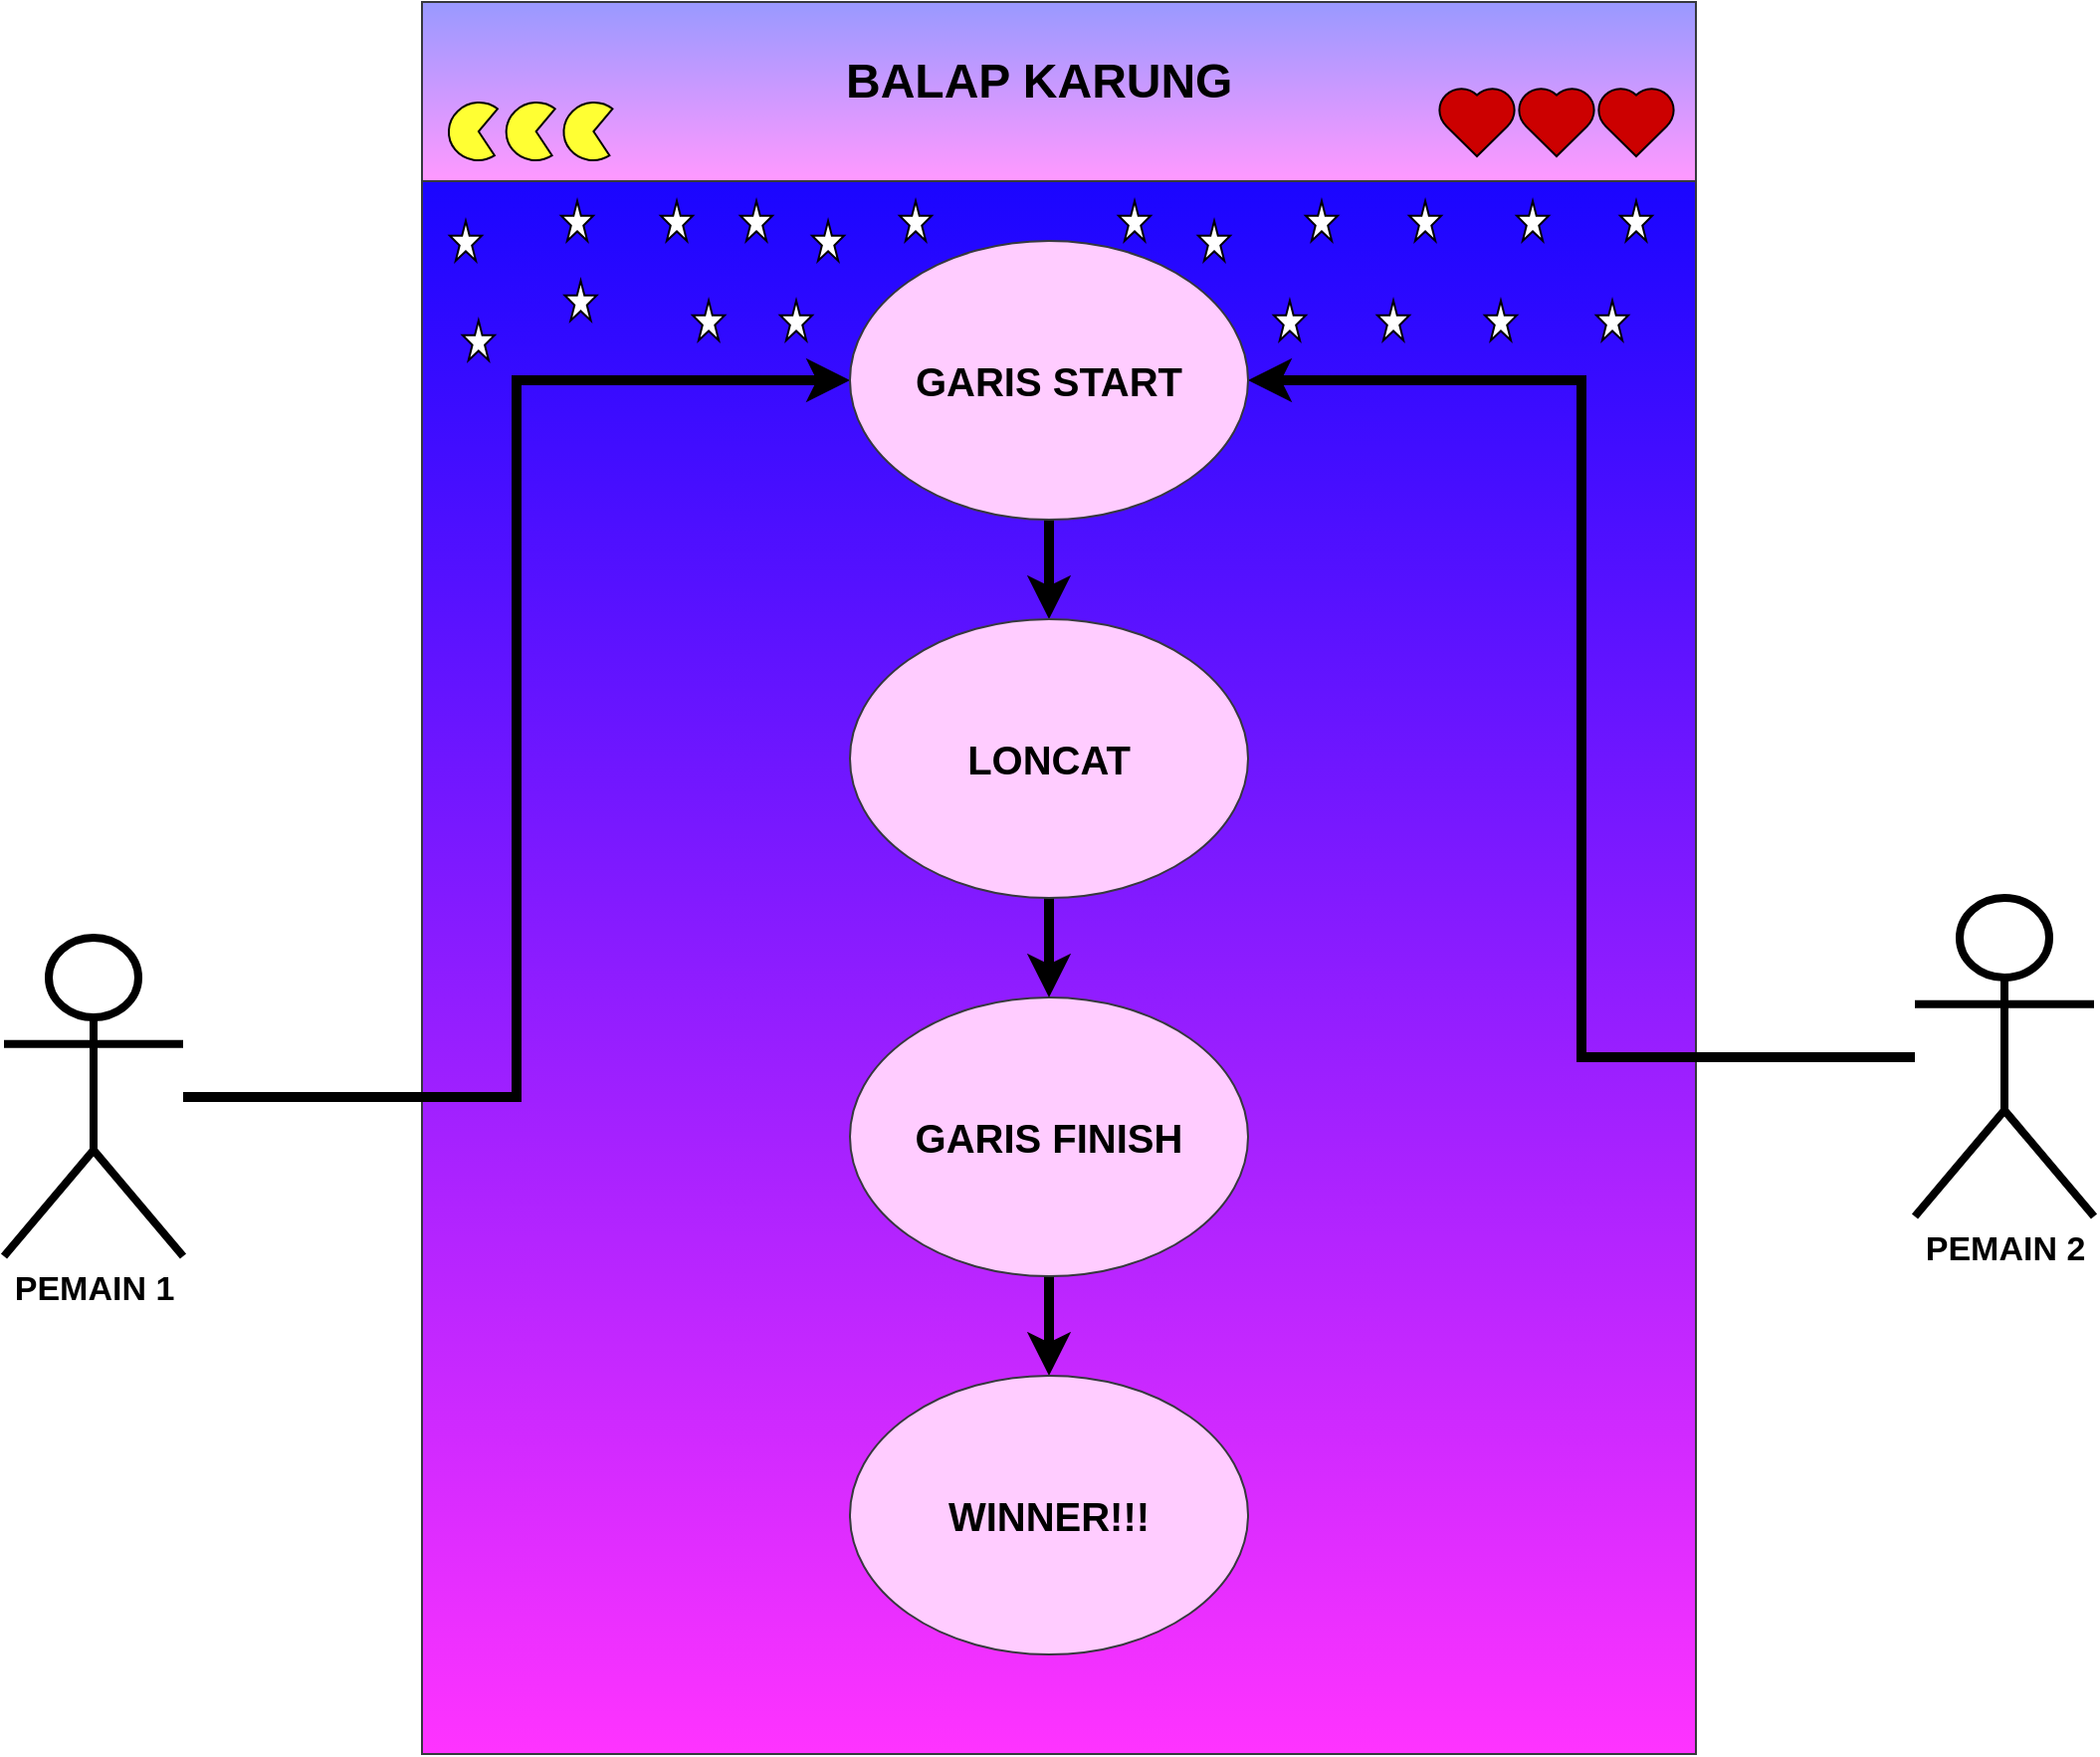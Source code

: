 <mxfile version="21.6.8" type="github">
  <diagram name="Page-1" id="k1KIQoxOpyMbYrEYSV1J">
    <mxGraphModel dx="1088" dy="562" grid="1" gridSize="10" guides="1" tooltips="1" connect="1" arrows="1" fold="1" page="1" pageScale="1" pageWidth="850" pageHeight="1100" math="0" shadow="0">
      <root>
        <mxCell id="0" />
        <mxCell id="1" parent="0" />
        <mxCell id="iRwePpGMSZSbu9c8_ZsF-9" value="" style="rounded=0;whiteSpace=wrap;html=1;rotation=-90;fillColor=#0000FF;strokeColor=#36393d;gradientColor=#FF33FF;gradientDirection=west;" vertex="1" parent="1">
          <mxGeometry x="430" y="230" width="880" height="640" as="geometry" />
        </mxCell>
        <mxCell id="iRwePpGMSZSbu9c8_ZsF-63" style="edgeStyle=orthogonalEdgeStyle;rounded=0;orthogonalLoop=1;jettySize=auto;html=1;entryX=0;entryY=0.5;entryDx=0;entryDy=0;strokeWidth=5;" edge="1" parent="1" source="iRwePpGMSZSbu9c8_ZsF-10" target="iRwePpGMSZSbu9c8_ZsF-42">
          <mxGeometry relative="1" as="geometry" />
        </mxCell>
        <mxCell id="iRwePpGMSZSbu9c8_ZsF-10" value="&lt;span style=&quot;font-size: 17px;&quot;&gt;&lt;b&gt;PEMAIN 1&lt;/b&gt;&lt;/span&gt;" style="shape=umlActor;verticalLabelPosition=bottom;verticalAlign=top;html=1;outlineConnect=0;strokeColor=#000000;strokeWidth=4;" vertex="1" parent="1">
          <mxGeometry x="340" y="580" width="90" height="160" as="geometry" />
        </mxCell>
        <mxCell id="iRwePpGMSZSbu9c8_ZsF-64" style="edgeStyle=orthogonalEdgeStyle;rounded=0;orthogonalLoop=1;jettySize=auto;html=1;entryX=1;entryY=0.5;entryDx=0;entryDy=0;strokeWidth=5;" edge="1" parent="1" source="iRwePpGMSZSbu9c8_ZsF-12" target="iRwePpGMSZSbu9c8_ZsF-42">
          <mxGeometry relative="1" as="geometry" />
        </mxCell>
        <mxCell id="iRwePpGMSZSbu9c8_ZsF-12" value="&lt;span style=&quot;font-size: 17px;&quot;&gt;&lt;b&gt;PEMAIN 2&lt;/b&gt;&lt;/span&gt;" style="shape=umlActor;verticalLabelPosition=bottom;verticalAlign=top;html=1;outlineConnect=0;strokeWidth=4;" vertex="1" parent="1">
          <mxGeometry x="1300" y="560" width="90" height="160" as="geometry" />
        </mxCell>
        <mxCell id="iRwePpGMSZSbu9c8_ZsF-17" value="" style="rounded=0;whiteSpace=wrap;html=1;fillColor=#9999FF;strokeColor=#36393d;gradientColor=#FF99FF;" vertex="1" parent="1">
          <mxGeometry x="550" y="110" width="640" height="90" as="geometry" />
        </mxCell>
        <mxCell id="iRwePpGMSZSbu9c8_ZsF-19" value="&lt;h1&gt;BALAP KARUNG&amp;nbsp;&lt;/h1&gt;" style="text;html=1;strokeColor=none;fillColor=none;spacing=5;spacingTop=-20;whiteSpace=wrap;overflow=hidden;rounded=0;" vertex="1" parent="1">
          <mxGeometry x="757.5" y="130" width="215" height="50" as="geometry" />
        </mxCell>
        <mxCell id="iRwePpGMSZSbu9c8_ZsF-73" style="edgeStyle=orthogonalEdgeStyle;rounded=0;orthogonalLoop=1;jettySize=auto;html=1;entryX=0.5;entryY=0;entryDx=0;entryDy=0;strokeWidth=5;" edge="1" parent="1" source="iRwePpGMSZSbu9c8_ZsF-42" target="iRwePpGMSZSbu9c8_ZsF-72">
          <mxGeometry relative="1" as="geometry" />
        </mxCell>
        <mxCell id="iRwePpGMSZSbu9c8_ZsF-42" value="&lt;span style=&quot;font-size: 20px;&quot;&gt;&lt;b&gt;GARIS START&lt;/b&gt;&lt;/span&gt;" style="ellipse;whiteSpace=wrap;html=1;fillColor=#FFCCFF;strokeColor=#36393d;gradientColor=none;" vertex="1" parent="1">
          <mxGeometry x="765" y="230" width="200" height="140" as="geometry" />
        </mxCell>
        <mxCell id="iRwePpGMSZSbu9c8_ZsF-76" style="edgeStyle=orthogonalEdgeStyle;rounded=0;orthogonalLoop=1;jettySize=auto;html=1;entryX=0.5;entryY=0;entryDx=0;entryDy=0;strokeWidth=5;" edge="1" parent="1" source="iRwePpGMSZSbu9c8_ZsF-71" target="iRwePpGMSZSbu9c8_ZsF-75">
          <mxGeometry relative="1" as="geometry" />
        </mxCell>
        <mxCell id="iRwePpGMSZSbu9c8_ZsF-71" value="&lt;span style=&quot;font-size: 20px;&quot;&gt;&lt;b&gt;GARIS FINISH&lt;/b&gt;&lt;/span&gt;" style="ellipse;whiteSpace=wrap;html=1;fillColor=#FFCCFF;strokeColor=#36393d;gradientColor=none;" vertex="1" parent="1">
          <mxGeometry x="765" y="610" width="200" height="140" as="geometry" />
        </mxCell>
        <mxCell id="iRwePpGMSZSbu9c8_ZsF-74" style="edgeStyle=orthogonalEdgeStyle;rounded=0;orthogonalLoop=1;jettySize=auto;html=1;entryX=0.5;entryY=0;entryDx=0;entryDy=0;strokeWidth=5;" edge="1" parent="1" source="iRwePpGMSZSbu9c8_ZsF-72" target="iRwePpGMSZSbu9c8_ZsF-71">
          <mxGeometry relative="1" as="geometry" />
        </mxCell>
        <mxCell id="iRwePpGMSZSbu9c8_ZsF-72" value="&lt;span style=&quot;font-size: 20px;&quot;&gt;&lt;b&gt;LONCAT&lt;/b&gt;&lt;/span&gt;" style="ellipse;whiteSpace=wrap;html=1;fillColor=#FFCCFF;strokeColor=#36393d;gradientColor=none;" vertex="1" parent="1">
          <mxGeometry x="765" y="420" width="200" height="140" as="geometry" />
        </mxCell>
        <mxCell id="iRwePpGMSZSbu9c8_ZsF-75" value="&lt;span style=&quot;font-size: 20px;&quot;&gt;&lt;b&gt;WINNER!!!&lt;/b&gt;&lt;/span&gt;" style="ellipse;whiteSpace=wrap;html=1;fillColor=#FFCCFF;strokeColor=#36393d;gradientColor=none;" vertex="1" parent="1">
          <mxGeometry x="765" y="800" width="200" height="140" as="geometry" />
        </mxCell>
        <mxCell id="iRwePpGMSZSbu9c8_ZsF-77" value="" style="verticalLabelPosition=bottom;verticalAlign=top;html=1;shape=mxgraph.basic.heart;fillColor=#CC0000;" vertex="1" parent="1">
          <mxGeometry x="1140" y="152.5" width="40" height="35" as="geometry" />
        </mxCell>
        <mxCell id="iRwePpGMSZSbu9c8_ZsF-78" value="" style="verticalLabelPosition=bottom;verticalAlign=top;html=1;shape=mxgraph.basic.heart;fillColor=#CC0000;" vertex="1" parent="1">
          <mxGeometry x="1100" y="152.5" width="40" height="35" as="geometry" />
        </mxCell>
        <mxCell id="iRwePpGMSZSbu9c8_ZsF-80" value="" style="verticalLabelPosition=bottom;verticalAlign=top;html=1;shape=mxgraph.basic.heart;fillColor=#CC0000;" vertex="1" parent="1">
          <mxGeometry x="1060" y="152.5" width="40" height="35" as="geometry" />
        </mxCell>
        <mxCell id="iRwePpGMSZSbu9c8_ZsF-82" value="" style="verticalLabelPosition=bottom;verticalAlign=top;html=1;shape=mxgraph.basic.pie;startAngle=0.2;endAngle=0.9;rotation=75;fillColor=#FFFF33;" vertex="1" parent="1">
          <mxGeometry x="563.98" y="160" width="28.88" height="30" as="geometry" />
        </mxCell>
        <mxCell id="iRwePpGMSZSbu9c8_ZsF-83" value="" style="verticalLabelPosition=bottom;verticalAlign=top;html=1;shape=mxgraph.basic.pie;startAngle=0.2;endAngle=0.9;rotation=75;fillColor=#FFFF33;" vertex="1" parent="1">
          <mxGeometry x="592.86" y="160" width="28.88" height="30" as="geometry" />
        </mxCell>
        <mxCell id="iRwePpGMSZSbu9c8_ZsF-84" value="" style="verticalLabelPosition=bottom;verticalAlign=top;html=1;shape=mxgraph.basic.pie;startAngle=0.2;endAngle=0.9;rotation=75;fillColor=#FFFF33;" vertex="1" parent="1">
          <mxGeometry x="621.74" y="160" width="28.88" height="30" as="geometry" />
        </mxCell>
        <mxCell id="iRwePpGMSZSbu9c8_ZsF-87" value="" style="verticalLabelPosition=bottom;verticalAlign=top;html=1;shape=mxgraph.basic.star" vertex="1" parent="1">
          <mxGeometry x="563.98" y="220" width="16.02" height="20" as="geometry" />
        </mxCell>
        <mxCell id="iRwePpGMSZSbu9c8_ZsF-88" value="" style="verticalLabelPosition=bottom;verticalAlign=top;html=1;shape=mxgraph.basic.star" vertex="1" parent="1">
          <mxGeometry x="620" y="210" width="16.02" height="20" as="geometry" />
        </mxCell>
        <mxCell id="iRwePpGMSZSbu9c8_ZsF-89" value="" style="verticalLabelPosition=bottom;verticalAlign=top;html=1;shape=mxgraph.basic.star" vertex="1" parent="1">
          <mxGeometry x="570.41" y="270" width="16.02" height="20" as="geometry" />
        </mxCell>
        <mxCell id="iRwePpGMSZSbu9c8_ZsF-90" value="" style="verticalLabelPosition=bottom;verticalAlign=top;html=1;shape=mxgraph.basic.star" vertex="1" parent="1">
          <mxGeometry x="621.74" y="250" width="16.02" height="20" as="geometry" />
        </mxCell>
        <mxCell id="iRwePpGMSZSbu9c8_ZsF-91" value="" style="verticalLabelPosition=bottom;verticalAlign=top;html=1;shape=mxgraph.basic.star" vertex="1" parent="1">
          <mxGeometry x="670" y="210" width="16.02" height="20" as="geometry" />
        </mxCell>
        <mxCell id="iRwePpGMSZSbu9c8_ZsF-93" value="" style="verticalLabelPosition=bottom;verticalAlign=top;html=1;shape=mxgraph.basic.star" vertex="1" parent="1">
          <mxGeometry x="686.02" y="260" width="16.02" height="20" as="geometry" />
        </mxCell>
        <mxCell id="iRwePpGMSZSbu9c8_ZsF-94" value="" style="verticalLabelPosition=bottom;verticalAlign=top;html=1;shape=mxgraph.basic.star" vertex="1" parent="1">
          <mxGeometry x="710" y="210" width="16.02" height="20" as="geometry" />
        </mxCell>
        <mxCell id="iRwePpGMSZSbu9c8_ZsF-95" value="" style="verticalLabelPosition=bottom;verticalAlign=top;html=1;shape=mxgraph.basic.star" vertex="1" parent="1">
          <mxGeometry x="746.02" y="220" width="16.02" height="20" as="geometry" />
        </mxCell>
        <mxCell id="iRwePpGMSZSbu9c8_ZsF-98" value="" style="verticalLabelPosition=bottom;verticalAlign=top;html=1;shape=mxgraph.basic.star" vertex="1" parent="1">
          <mxGeometry x="730" y="260" width="16.02" height="20" as="geometry" />
        </mxCell>
        <mxCell id="iRwePpGMSZSbu9c8_ZsF-99" value="" style="verticalLabelPosition=bottom;verticalAlign=top;html=1;shape=mxgraph.basic.star" vertex="1" parent="1">
          <mxGeometry x="790" y="210" width="16.02" height="20" as="geometry" />
        </mxCell>
        <mxCell id="iRwePpGMSZSbu9c8_ZsF-100" value="" style="verticalLabelPosition=bottom;verticalAlign=top;html=1;shape=mxgraph.basic.star" vertex="1" parent="1">
          <mxGeometry x="900" y="210" width="16.02" height="20" as="geometry" />
        </mxCell>
        <mxCell id="iRwePpGMSZSbu9c8_ZsF-101" value="" style="verticalLabelPosition=bottom;verticalAlign=top;html=1;shape=mxgraph.basic.star" vertex="1" parent="1">
          <mxGeometry x="940" y="220" width="16.02" height="20" as="geometry" />
        </mxCell>
        <mxCell id="iRwePpGMSZSbu9c8_ZsF-103" value="" style="verticalLabelPosition=bottom;verticalAlign=top;html=1;shape=mxgraph.basic.star" vertex="1" parent="1">
          <mxGeometry x="1151.99" y="210" width="16.02" height="20" as="geometry" />
        </mxCell>
        <mxCell id="iRwePpGMSZSbu9c8_ZsF-104" value="" style="verticalLabelPosition=bottom;verticalAlign=top;html=1;shape=mxgraph.basic.star" vertex="1" parent="1">
          <mxGeometry x="977.96" y="260" width="16.02" height="20" as="geometry" />
        </mxCell>
        <mxCell id="iRwePpGMSZSbu9c8_ZsF-105" value="" style="verticalLabelPosition=bottom;verticalAlign=top;html=1;shape=mxgraph.basic.star" vertex="1" parent="1">
          <mxGeometry x="1030" y="260" width="16.02" height="20" as="geometry" />
        </mxCell>
        <mxCell id="iRwePpGMSZSbu9c8_ZsF-106" value="" style="verticalLabelPosition=bottom;verticalAlign=top;html=1;shape=mxgraph.basic.star" vertex="1" parent="1">
          <mxGeometry x="993.98" y="210" width="16.02" height="20" as="geometry" />
        </mxCell>
        <mxCell id="iRwePpGMSZSbu9c8_ZsF-107" value="" style="verticalLabelPosition=bottom;verticalAlign=top;html=1;shape=mxgraph.basic.star" vertex="1" parent="1">
          <mxGeometry x="1046.02" y="210" width="16.02" height="20" as="geometry" />
        </mxCell>
        <mxCell id="iRwePpGMSZSbu9c8_ZsF-108" value="" style="verticalLabelPosition=bottom;verticalAlign=top;html=1;shape=mxgraph.basic.star" vertex="1" parent="1">
          <mxGeometry x="1083.98" y="260" width="16.02" height="20" as="geometry" />
        </mxCell>
        <mxCell id="iRwePpGMSZSbu9c8_ZsF-109" value="" style="verticalLabelPosition=bottom;verticalAlign=top;html=1;shape=mxgraph.basic.star" vertex="1" parent="1">
          <mxGeometry x="1100" y="210" width="16.02" height="20" as="geometry" />
        </mxCell>
        <mxCell id="iRwePpGMSZSbu9c8_ZsF-110" value="" style="verticalLabelPosition=bottom;verticalAlign=top;html=1;shape=mxgraph.basic.star" vertex="1" parent="1">
          <mxGeometry x="1140" y="260" width="16.02" height="20" as="geometry" />
        </mxCell>
      </root>
    </mxGraphModel>
  </diagram>
</mxfile>
